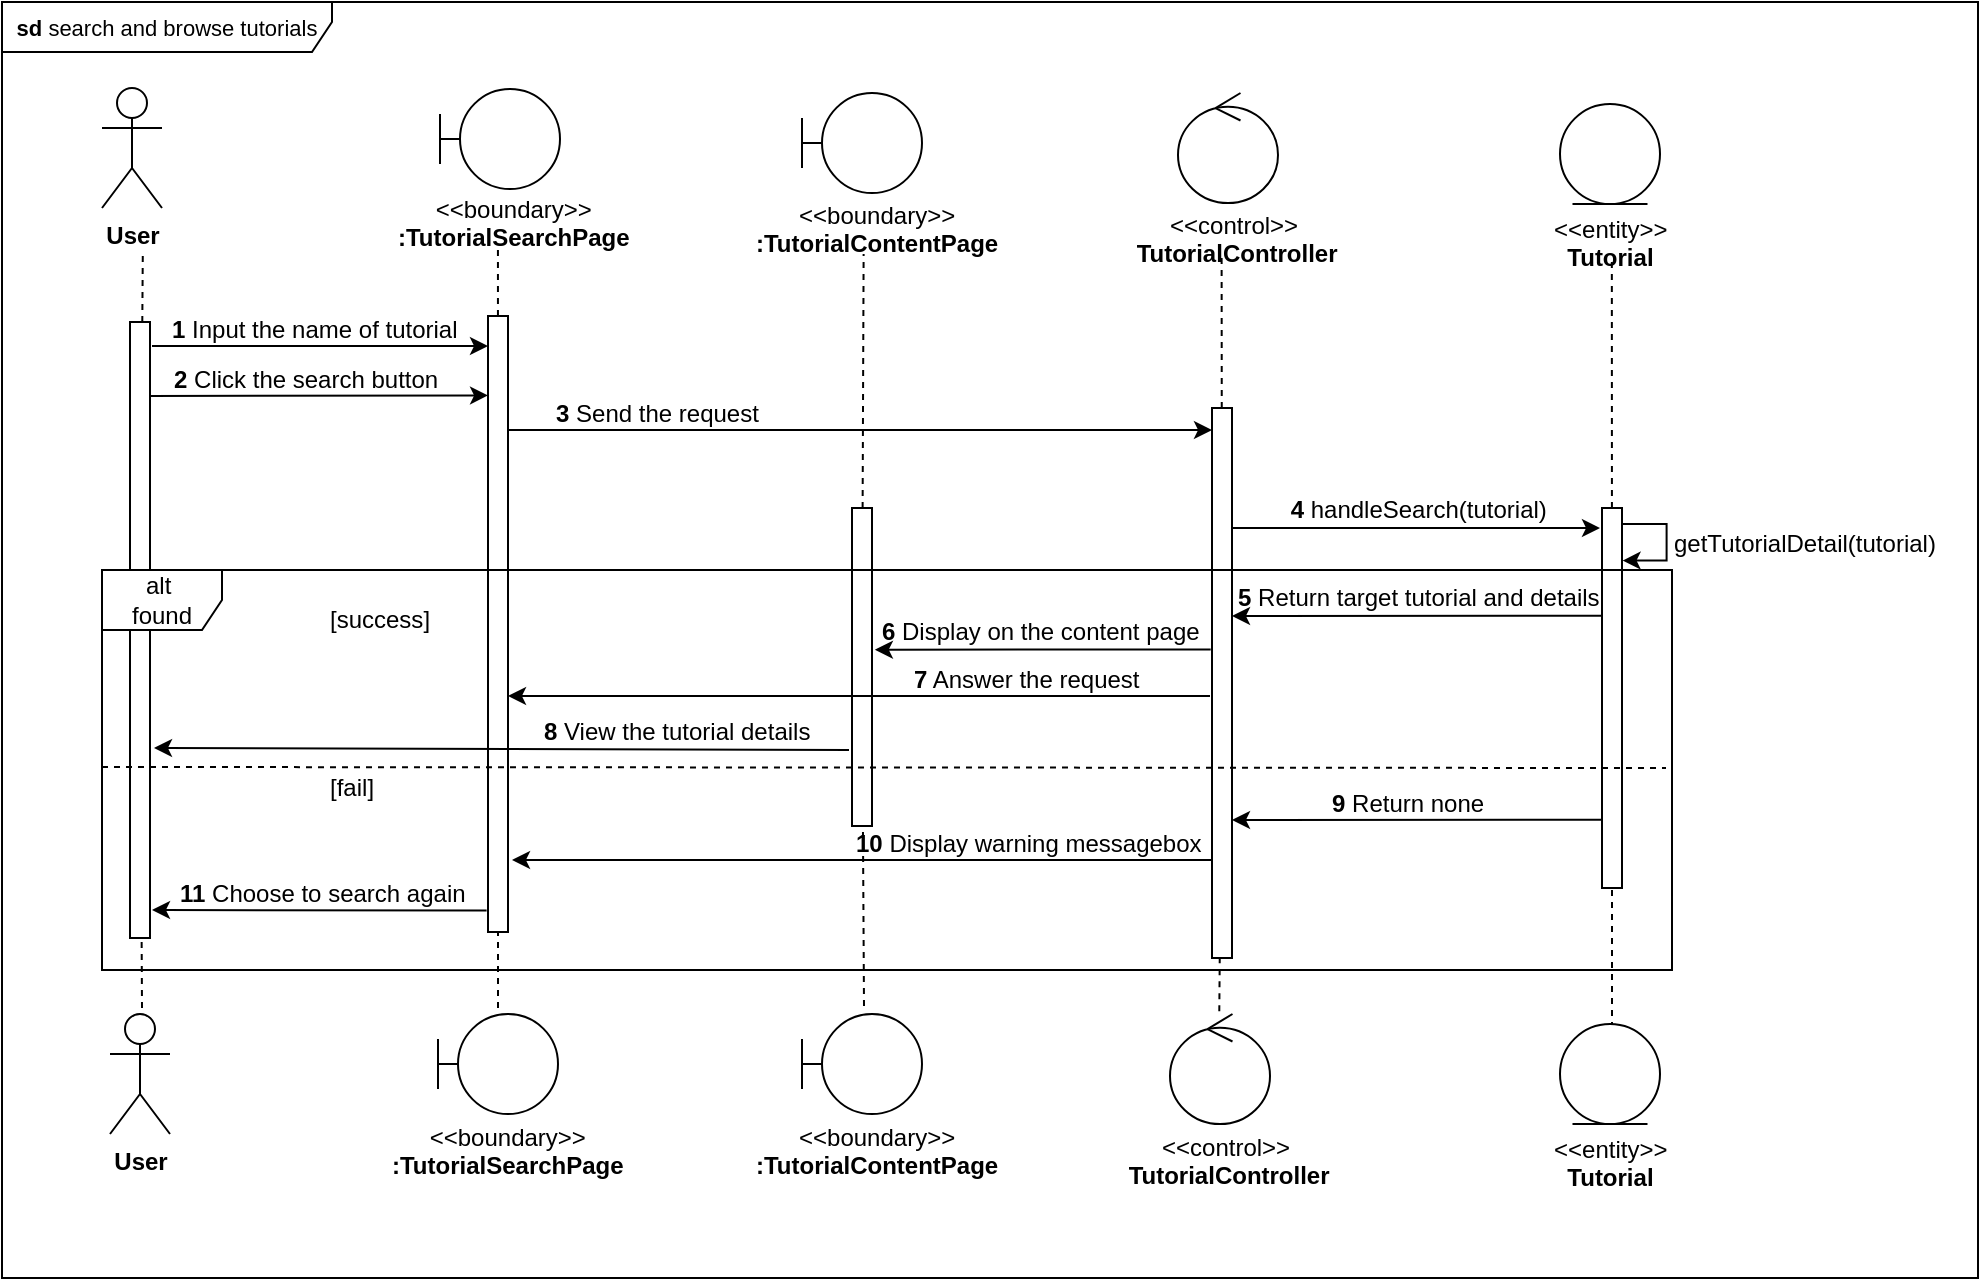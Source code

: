 <mxfile version="25.0.3">
  <diagram name="第 1 页" id="SrgAJuHEahrlhru4eZiy">
    <mxGraphModel dx="1300" dy="845" grid="0" gridSize="10" guides="1" tooltips="1" connect="1" arrows="1" fold="1" page="0" pageScale="1" pageWidth="827" pageHeight="1169" math="0" shadow="0">
      <root>
        <mxCell id="0" />
        <mxCell id="1" parent="0" />
        <mxCell id="HCor_tWoftVKdJVNrzuV-1" value="" style="rounded=0;whiteSpace=wrap;html=1;" parent="1" vertex="1">
          <mxGeometry x="102" y="227" width="10" height="308" as="geometry" />
        </mxCell>
        <mxCell id="6UimBVl1wcWVGYY56-qu-1" value="&lt;b&gt;User&lt;/b&gt;" style="shape=umlActor;verticalLabelPosition=bottom;verticalAlign=top;html=1;" parent="1" vertex="1">
          <mxGeometry x="88" y="110" width="30" height="60" as="geometry" />
        </mxCell>
        <mxCell id="6UimBVl1wcWVGYY56-qu-3" value="" style="shape=umlBoundary;whiteSpace=wrap;html=1;" parent="1" vertex="1">
          <mxGeometry x="257" y="110.5" width="60" height="50" as="geometry" />
        </mxCell>
        <mxCell id="6UimBVl1wcWVGYY56-qu-4" value="&lt;div style=&quot;text-align: center;&quot;&gt;&lt;span style=&quot;font-weight: normal;&quot;&gt;&amp;lt;&amp;lt;boundary&amp;gt;&amp;gt;&lt;/span&gt;&lt;/div&gt;&lt;span style=&quot;color: rgb(0, 0, 0); font-family: Helvetica; font-style: normal; font-variant-ligatures: normal; font-variant-caps: normal; letter-spacing: normal; orphans: 2; text-align: center; text-indent: 0px; text-transform: none; widows: 2; word-spacing: 0px; -webkit-text-stroke-width: 0px; white-space: normal; text-decoration-thickness: initial; text-decoration-style: initial; text-decoration-color: initial; float: none; font-size: 12px; display: inline !important;&quot;&gt;&lt;font style=&quot;font-size: 12px;&quot;&gt;:TutorialSearchPage&lt;/font&gt;&lt;/span&gt;" style="text;whiteSpace=wrap;html=1;fontStyle=1;fontSize=12;" parent="1" vertex="1">
          <mxGeometry x="231" y="621" width="110" height="20" as="geometry" />
        </mxCell>
        <mxCell id="6UimBVl1wcWVGYY56-qu-5" value="&lt;div&gt;&lt;span style=&quot;color: rgb(0, 0, 0); font-family: Helvetica; font-style: normal; font-variant-ligatures: normal; font-variant-caps: normal; letter-spacing: normal; orphans: 2; text-align: center; text-indent: 0px; text-transform: none; widows: 2; word-spacing: 0px; -webkit-text-stroke-width: 0px; white-space: normal; text-decoration-thickness: initial; text-decoration-style: initial; text-decoration-color: initial; float: none; font-size: 12px; display: inline !important; font-weight: normal;&quot;&gt;&lt;font style=&quot;font-size: 12px;&quot;&gt;&amp;nbsp; &amp;nbsp; &amp;nbsp; &amp;lt;&amp;lt;control&amp;gt;&amp;gt;&lt;/font&gt;&lt;/span&gt;&lt;/div&gt;&lt;span style=&quot;color: rgb(0, 0, 0); font-family: Helvetica; font-style: normal; font-variant-ligatures: normal; font-variant-caps: normal; letter-spacing: normal; orphans: 2; text-align: center; text-indent: 0px; text-transform: none; widows: 2; word-spacing: 0px; -webkit-text-stroke-width: 0px; white-space: normal; text-decoration-thickness: initial; text-decoration-style: initial; text-decoration-color: initial; float: none; font-size: 12px; display: inline !important;&quot;&gt;&lt;font style=&quot;font-size: 12px;&quot;&gt;&amp;nbsp;TutorialController&lt;/font&gt;&lt;/span&gt;" style="text;whiteSpace=wrap;html=1;fontStyle=1;fontSize=12;" parent="1" vertex="1">
          <mxGeometry x="600" y="165" width="110" height="20" as="geometry" />
        </mxCell>
        <mxCell id="6UimBVl1wcWVGYY56-qu-6" value="" style="ellipse;shape=umlControl;whiteSpace=wrap;html=1;" parent="1" vertex="1">
          <mxGeometry x="626" y="112.5" width="50" height="55" as="geometry" />
        </mxCell>
        <mxCell id="6UimBVl1wcWVGYY56-qu-7" value="" style="shape=umlBoundary;whiteSpace=wrap;html=1;" parent="1" vertex="1">
          <mxGeometry x="438" y="112.5" width="60" height="50" as="geometry" />
        </mxCell>
        <mxCell id="6UimBVl1wcWVGYY56-qu-8" value="&lt;div style=&quot;text-align: center;&quot;&gt;&lt;span style=&quot;font-weight: normal;&quot;&gt;&amp;lt;&amp;lt;boundary&amp;gt;&amp;gt;&lt;/span&gt;&lt;/div&gt;&lt;b style=&quot;text-align: center;&quot;&gt;:TutorialContentPage&lt;/b&gt;" style="text;whiteSpace=wrap;html=1;fontStyle=1;fontSize=12;" parent="1" vertex="1">
          <mxGeometry x="413" y="160" width="110" height="20" as="geometry" />
        </mxCell>
        <mxCell id="6UimBVl1wcWVGYY56-qu-11" value="" style="ellipse;shape=umlEntity;whiteSpace=wrap;html=1;" parent="1" vertex="1">
          <mxGeometry x="817" y="118" width="50" height="50" as="geometry" />
        </mxCell>
        <mxCell id="6UimBVl1wcWVGYY56-qu-12" value="&lt;div style=&quot;text-align: center;&quot;&gt;&lt;span style=&quot;font-weight: normal;&quot;&gt;&amp;lt;&amp;lt;entity&amp;gt;&amp;gt;&lt;/span&gt;&lt;/div&gt;&lt;span style=&quot;color: rgb(0, 0, 0); font-family: Helvetica; font-style: normal; font-variant-ligatures: normal; font-variant-caps: normal; letter-spacing: normal; orphans: 2; text-align: center; text-indent: 0px; text-transform: none; widows: 2; word-spacing: 0px; -webkit-text-stroke-width: 0px; white-space: normal; text-decoration-thickness: initial; text-decoration-style: initial; text-decoration-color: initial; float: none; font-size: 12px; display: inline !important;&quot;&gt;&lt;font style=&quot;font-size: 12px;&quot;&gt;&amp;nbsp; Tutorial&lt;/font&gt;&lt;/span&gt;" style="text;whiteSpace=wrap;html=1;fontStyle=1;fontSize=12;" parent="1" vertex="1">
          <mxGeometry x="812" y="167" width="117" height="20" as="geometry" />
        </mxCell>
        <mxCell id="6UimBVl1wcWVGYY56-qu-13" value="" style="endArrow=none;dashed=1;html=1;rounded=0;" parent="1" source="HCor_tWoftVKdJVNrzuV-1" edge="1">
          <mxGeometry width="50" height="50" relative="1" as="geometry">
            <mxPoint x="108" y="570" as="sourcePoint" />
            <mxPoint x="108.4" y="192.5" as="targetPoint" />
          </mxGeometry>
        </mxCell>
        <mxCell id="6UimBVl1wcWVGYY56-qu-14" value="" style="endArrow=none;dashed=1;html=1;rounded=0;" parent="1" source="6UimBVl1wcWVGYY56-qu-18" edge="1">
          <mxGeometry width="50" height="50" relative="1" as="geometry">
            <mxPoint x="285.57" y="1047.5" as="sourcePoint" />
            <mxPoint x="285.97" y="190" as="targetPoint" />
          </mxGeometry>
        </mxCell>
        <mxCell id="6UimBVl1wcWVGYY56-qu-15" value="" style="endArrow=classic;html=1;rounded=0;entryX=0.003;entryY=0.129;entryDx=0;entryDy=0;entryPerimeter=0;" parent="1" target="6UimBVl1wcWVGYY56-qu-18" edge="1">
          <mxGeometry width="50" height="50" relative="1" as="geometry">
            <mxPoint x="112" y="264" as="sourcePoint" />
            <mxPoint x="286" y="264" as="targetPoint" />
          </mxGeometry>
        </mxCell>
        <mxCell id="6UimBVl1wcWVGYY56-qu-16" value="&lt;div style=&quot;text-align: center;&quot;&gt;2&lt;span style=&quot;font-weight: 400;&quot;&gt; Click the search button&lt;/span&gt;&lt;/div&gt;" style="text;whiteSpace=wrap;html=1;fontStyle=1;fontSize=12;" parent="1" vertex="1">
          <mxGeometry x="122" y="242" width="150" height="20" as="geometry" />
        </mxCell>
        <mxCell id="6UimBVl1wcWVGYY56-qu-17" value="" style="endArrow=none;dashed=1;html=1;rounded=0;" parent="1" target="6UimBVl1wcWVGYY56-qu-18" edge="1">
          <mxGeometry width="50" height="50" relative="1" as="geometry">
            <mxPoint x="286" y="570" as="sourcePoint" />
            <mxPoint x="285.97" y="190" as="targetPoint" />
          </mxGeometry>
        </mxCell>
        <mxCell id="6UimBVl1wcWVGYY56-qu-18" value="" style="rounded=0;whiteSpace=wrap;html=1;" parent="1" vertex="1">
          <mxGeometry x="281" y="224" width="10" height="308" as="geometry" />
        </mxCell>
        <mxCell id="6UimBVl1wcWVGYY56-qu-19" value="" style="endArrow=none;dashed=1;html=1;rounded=0;" parent="1" source="6UimBVl1wcWVGYY56-qu-93" edge="1">
          <mxGeometry width="50" height="50" relative="1" as="geometry">
            <mxPoint x="469" y="569" as="sourcePoint" />
            <mxPoint x="468.81" y="193" as="targetPoint" />
          </mxGeometry>
        </mxCell>
        <mxCell id="6UimBVl1wcWVGYY56-qu-20" value="" style="endArrow=none;dashed=1;html=1;rounded=0;" parent="1" source="6UimBVl1wcWVGYY56-qu-26" edge="1">
          <mxGeometry width="50" height="50" relative="1" as="geometry">
            <mxPoint x="647.41" y="1051.5" as="sourcePoint" />
            <mxPoint x="647.81" y="194" as="targetPoint" />
          </mxGeometry>
        </mxCell>
        <mxCell id="6UimBVl1wcWVGYY56-qu-21" value="" style="endArrow=classic;html=1;rounded=0;" parent="1" edge="1">
          <mxGeometry width="50" height="50" relative="1" as="geometry">
            <mxPoint x="291" y="281" as="sourcePoint" />
            <mxPoint x="643" y="281" as="targetPoint" />
          </mxGeometry>
        </mxCell>
        <mxCell id="6UimBVl1wcWVGYY56-qu-22" value="&lt;div style=&quot;text-align: center;&quot;&gt;3&lt;span style=&quot;font-weight: 400;&quot;&gt; Send the request&lt;/span&gt;&lt;/div&gt;" style="text;whiteSpace=wrap;html=1;fontStyle=1;fontSize=12;" parent="1" vertex="1">
          <mxGeometry x="313" y="259" width="150" height="20" as="geometry" />
        </mxCell>
        <mxCell id="6UimBVl1wcWVGYY56-qu-25" value="" style="endArrow=none;dashed=1;html=1;rounded=0;exitX=0.493;exitY=-0.026;exitDx=0;exitDy=0;exitPerimeter=0;" parent="1" source="6UimBVl1wcWVGYY56-qu-83" target="6UimBVl1wcWVGYY56-qu-26" edge="1">
          <mxGeometry width="50" height="50" relative="1" as="geometry">
            <mxPoint x="647" y="580" as="sourcePoint" />
            <mxPoint x="647.81" y="194" as="targetPoint" />
          </mxGeometry>
        </mxCell>
        <mxCell id="6UimBVl1wcWVGYY56-qu-26" value="" style="rounded=0;whiteSpace=wrap;html=1;" parent="1" vertex="1">
          <mxGeometry x="643" y="270" width="10" height="275" as="geometry" />
        </mxCell>
        <mxCell id="6UimBVl1wcWVGYY56-qu-35" value="" style="endArrow=none;dashed=1;html=1;rounded=0;" parent="1" source="6UimBVl1wcWVGYY56-qu-40" edge="1">
          <mxGeometry width="50" height="50" relative="1" as="geometry">
            <mxPoint x="842.52" y="1053.5" as="sourcePoint" />
            <mxPoint x="842.92" y="196" as="targetPoint" />
          </mxGeometry>
        </mxCell>
        <mxCell id="6UimBVl1wcWVGYY56-qu-38" value="" style="endArrow=classic;html=1;rounded=0;" parent="1" edge="1">
          <mxGeometry width="50" height="50" relative="1" as="geometry">
            <mxPoint x="653" y="330" as="sourcePoint" />
            <mxPoint x="837" y="330" as="targetPoint" />
          </mxGeometry>
        </mxCell>
        <mxCell id="6UimBVl1wcWVGYY56-qu-39" value="" style="endArrow=none;dashed=1;html=1;rounded=0;" parent="1" target="6UimBVl1wcWVGYY56-qu-40" edge="1">
          <mxGeometry width="50" height="50" relative="1" as="geometry">
            <mxPoint x="843" y="580" as="sourcePoint" />
            <mxPoint x="842.92" y="196" as="targetPoint" />
          </mxGeometry>
        </mxCell>
        <mxCell id="6UimBVl1wcWVGYY56-qu-40" value="" style="rounded=0;whiteSpace=wrap;html=1;" parent="1" vertex="1">
          <mxGeometry x="838" y="320" width="10" height="190" as="geometry" />
        </mxCell>
        <mxCell id="6UimBVl1wcWVGYY56-qu-41" value="&lt;div style=&quot;text-align: center;&quot;&gt;&amp;nbsp;4 &lt;span style=&quot;font-weight: normal;&quot;&gt;handleSearch(tutorial)&lt;/span&gt;&lt;/div&gt;" style="text;whiteSpace=wrap;html=1;fontStyle=1;fontSize=12;" parent="1" vertex="1">
          <mxGeometry x="677" y="307" width="150" height="20" as="geometry" />
        </mxCell>
        <mxCell id="6UimBVl1wcWVGYY56-qu-52" value="" style="endArrow=classic;html=1;rounded=0;exitX=-0.047;exitY=0.437;exitDx=0;exitDy=0;exitPerimeter=0;" parent="1" edge="1">
          <mxGeometry width="50" height="50" relative="1" as="geometry">
            <mxPoint x="837.53" y="373.92" as="sourcePoint" />
            <mxPoint x="653" y="374" as="targetPoint" />
          </mxGeometry>
        </mxCell>
        <mxCell id="6UimBVl1wcWVGYY56-qu-53" value="&lt;div style=&quot;text-align: center;&quot;&gt;5&lt;span style=&quot;font-weight: 400;&quot;&gt; Return target tutorial and details&lt;/span&gt;&lt;/div&gt;" style="text;whiteSpace=wrap;html=1;fontStyle=1;fontSize=12;" parent="1" vertex="1">
          <mxGeometry x="654" y="351" width="184" height="20" as="geometry" />
        </mxCell>
        <mxCell id="6UimBVl1wcWVGYY56-qu-75" value="" style="endArrow=classic;html=1;rounded=0;" parent="1" edge="1">
          <mxGeometry width="50" height="50" relative="1" as="geometry">
            <mxPoint x="113" y="239" as="sourcePoint" />
            <mxPoint x="281" y="239" as="targetPoint" />
          </mxGeometry>
        </mxCell>
        <mxCell id="6UimBVl1wcWVGYY56-qu-76" value="&lt;div style=&quot;text-align: center;&quot;&gt;1&amp;nbsp;&lt;span style=&quot;font-weight: 400;&quot;&gt;Input the name of tutorial&lt;/span&gt;&lt;/div&gt;" style="text;whiteSpace=wrap;html=1;fontStyle=1;fontSize=12;" parent="1" vertex="1">
          <mxGeometry x="121" y="217" width="150" height="20" as="geometry" />
        </mxCell>
        <mxCell id="6UimBVl1wcWVGYY56-qu-77" value="" style="shape=umlBoundary;whiteSpace=wrap;html=1;" parent="1" vertex="1">
          <mxGeometry x="438" y="573" width="60" height="50" as="geometry" />
        </mxCell>
        <mxCell id="6UimBVl1wcWVGYY56-qu-78" value="&lt;div style=&quot;text-align: center;&quot;&gt;&lt;span style=&quot;font-weight: normal;&quot;&gt;&amp;lt;&amp;lt;boundary&amp;gt;&amp;gt;&lt;/span&gt;&lt;/div&gt;&lt;b style=&quot;text-align: center;&quot;&gt;:TutorialContentPage&lt;/b&gt;" style="text;whiteSpace=wrap;html=1;fontStyle=1;fontSize=12;" parent="1" vertex="1">
          <mxGeometry x="413" y="621" width="110" height="20" as="geometry" />
        </mxCell>
        <mxCell id="6UimBVl1wcWVGYY56-qu-79" value="&lt;b&gt;User&lt;/b&gt;" style="shape=umlActor;verticalLabelPosition=bottom;verticalAlign=top;html=1;" parent="1" vertex="1">
          <mxGeometry x="92" y="573" width="30" height="60" as="geometry" />
        </mxCell>
        <mxCell id="6UimBVl1wcWVGYY56-qu-80" value="" style="shape=umlBoundary;whiteSpace=wrap;html=1;" parent="1" vertex="1">
          <mxGeometry x="256" y="573" width="60" height="50" as="geometry" />
        </mxCell>
        <mxCell id="6UimBVl1wcWVGYY56-qu-81" value="&lt;div style=&quot;text-align: center;&quot;&gt;&lt;span style=&quot;font-weight: normal;&quot;&gt;&amp;lt;&amp;lt;boundary&amp;gt;&amp;gt;&lt;/span&gt;&lt;/div&gt;&lt;span style=&quot;color: rgb(0, 0, 0); font-family: Helvetica; font-style: normal; font-variant-ligatures: normal; font-variant-caps: normal; letter-spacing: normal; orphans: 2; text-align: center; text-indent: 0px; text-transform: none; widows: 2; word-spacing: 0px; -webkit-text-stroke-width: 0px; white-space: normal; text-decoration-thickness: initial; text-decoration-style: initial; text-decoration-color: initial; float: none; font-size: 12px; display: inline !important;&quot;&gt;&lt;font style=&quot;font-size: 12px;&quot;&gt;:TutorialSearchPage&lt;/font&gt;&lt;/span&gt;" style="text;whiteSpace=wrap;html=1;fontStyle=1;fontSize=12;" parent="1" vertex="1">
          <mxGeometry x="234" y="157" width="110" height="20" as="geometry" />
        </mxCell>
        <mxCell id="6UimBVl1wcWVGYY56-qu-82" value="&lt;div&gt;&lt;span style=&quot;color: rgb(0, 0, 0); font-family: Helvetica; font-style: normal; font-variant-ligatures: normal; font-variant-caps: normal; letter-spacing: normal; orphans: 2; text-align: center; text-indent: 0px; text-transform: none; widows: 2; word-spacing: 0px; -webkit-text-stroke-width: 0px; white-space: normal; text-decoration-thickness: initial; text-decoration-style: initial; text-decoration-color: initial; float: none; font-size: 12px; display: inline !important; font-weight: normal;&quot;&gt;&lt;font style=&quot;font-size: 12px;&quot;&gt;&amp;nbsp; &amp;nbsp; &amp;nbsp; &amp;lt;&amp;lt;control&amp;gt;&amp;gt;&lt;/font&gt;&lt;/span&gt;&lt;/div&gt;&lt;span style=&quot;color: rgb(0, 0, 0); font-family: Helvetica; font-style: normal; font-variant-ligatures: normal; font-variant-caps: normal; letter-spacing: normal; orphans: 2; text-align: center; text-indent: 0px; text-transform: none; widows: 2; word-spacing: 0px; -webkit-text-stroke-width: 0px; white-space: normal; text-decoration-thickness: initial; text-decoration-style: initial; text-decoration-color: initial; float: none; font-size: 12px; display: inline !important;&quot;&gt;&lt;font style=&quot;font-size: 12px;&quot;&gt;&amp;nbsp;TutorialController&lt;/font&gt;&lt;/span&gt;" style="text;whiteSpace=wrap;html=1;fontStyle=1;fontSize=12;" parent="1" vertex="1">
          <mxGeometry x="596" y="625.5" width="110" height="20" as="geometry" />
        </mxCell>
        <mxCell id="6UimBVl1wcWVGYY56-qu-83" value="" style="ellipse;shape=umlControl;whiteSpace=wrap;html=1;" parent="1" vertex="1">
          <mxGeometry x="622" y="573" width="50" height="55" as="geometry" />
        </mxCell>
        <mxCell id="6UimBVl1wcWVGYY56-qu-86" value="" style="ellipse;shape=umlEntity;whiteSpace=wrap;html=1;" parent="1" vertex="1">
          <mxGeometry x="817" y="578" width="50" height="50" as="geometry" />
        </mxCell>
        <mxCell id="6UimBVl1wcWVGYY56-qu-87" value="&lt;div style=&quot;text-align: center;&quot;&gt;&lt;span style=&quot;font-weight: normal;&quot;&gt;&amp;lt;&amp;lt;entity&amp;gt;&amp;gt;&lt;/span&gt;&lt;/div&gt;&lt;span style=&quot;color: rgb(0, 0, 0); font-family: Helvetica; font-style: normal; font-variant-ligatures: normal; font-variant-caps: normal; letter-spacing: normal; orphans: 2; text-align: center; text-indent: 0px; text-transform: none; widows: 2; word-spacing: 0px; -webkit-text-stroke-width: 0px; white-space: normal; text-decoration-thickness: initial; text-decoration-style: initial; text-decoration-color: initial; float: none; font-size: 12px; display: inline !important;&quot;&gt;&lt;font style=&quot;font-size: 12px;&quot;&gt;&amp;nbsp; Tutorial&lt;/font&gt;&lt;/span&gt;" style="text;whiteSpace=wrap;html=1;fontStyle=1;fontSize=12;" parent="1" vertex="1">
          <mxGeometry x="812" y="627" width="117" height="20" as="geometry" />
        </mxCell>
        <mxCell id="6UimBVl1wcWVGYY56-qu-89" value="" style="endArrow=classic;html=1;rounded=0;exitX=-0.065;exitY=0.439;exitDx=0;exitDy=0;exitPerimeter=0;entryX=-0.009;entryY=1.146;entryDx=0;entryDy=0;entryPerimeter=0;" parent="1" source="6UimBVl1wcWVGYY56-qu-26" target="6UimBVl1wcWVGYY56-qu-90" edge="1">
          <mxGeometry width="50" height="50" relative="1" as="geometry">
            <mxPoint x="653" y="390.83" as="sourcePoint" />
            <mxPoint x="473" y="391" as="targetPoint" />
          </mxGeometry>
        </mxCell>
        <mxCell id="6UimBVl1wcWVGYY56-qu-90" value="&lt;div style=&quot;text-align: center;&quot;&gt;6 &lt;span style=&quot;font-weight: normal;&quot;&gt;Display on the content page&lt;/span&gt;&lt;/div&gt;" style="text;whiteSpace=wrap;html=1;fontStyle=1;fontSize=12;" parent="1" vertex="1">
          <mxGeometry x="476" y="367.91" width="173.47" height="20" as="geometry" />
        </mxCell>
        <mxCell id="6UimBVl1wcWVGYY56-qu-91" value="" style="endArrow=classic;html=1;rounded=0;edgeStyle=orthogonalEdgeStyle;" parent="1" edge="1">
          <mxGeometry width="50" height="50" relative="1" as="geometry">
            <mxPoint x="848" y="328.01" as="sourcePoint" />
            <mxPoint x="848.29" y="346.28" as="targetPoint" />
            <Array as="points">
              <mxPoint x="870.29" y="328.28" />
              <mxPoint x="870.29" y="346.28" />
            </Array>
          </mxGeometry>
        </mxCell>
        <mxCell id="6UimBVl1wcWVGYY56-qu-92" value="&lt;div style=&quot;text-align: center;&quot;&gt;&lt;span style=&quot;font-weight: 400;&quot;&gt;getTutorialDetail(tutorial)&lt;/span&gt;&lt;/div&gt;" style="text;whiteSpace=wrap;html=1;fontStyle=1;fontSize=12;" parent="1" vertex="1">
          <mxGeometry x="872" y="324" width="150" height="20" as="geometry" />
        </mxCell>
        <mxCell id="6UimBVl1wcWVGYY56-qu-94" value="" style="endArrow=none;dashed=1;html=1;rounded=0;" parent="1" target="6UimBVl1wcWVGYY56-qu-93" edge="1">
          <mxGeometry width="50" height="50" relative="1" as="geometry">
            <mxPoint x="469" y="569" as="sourcePoint" />
            <mxPoint x="468.81" y="193" as="targetPoint" />
          </mxGeometry>
        </mxCell>
        <mxCell id="6UimBVl1wcWVGYY56-qu-93" value="" style="rounded=0;whiteSpace=wrap;html=1;" parent="1" vertex="1">
          <mxGeometry x="463" y="320" width="10" height="159" as="geometry" />
        </mxCell>
        <mxCell id="6UimBVl1wcWVGYY56-qu-96" value="" style="endArrow=classic;html=1;rounded=0;" parent="1" edge="1">
          <mxGeometry width="50" height="50" relative="1" as="geometry">
            <mxPoint x="642" y="414" as="sourcePoint" />
            <mxPoint x="291" y="414" as="targetPoint" />
          </mxGeometry>
        </mxCell>
        <mxCell id="6UimBVl1wcWVGYY56-qu-97" value="&lt;div style=&quot;text-align: center;&quot;&gt;7&lt;span style=&quot;font-weight: normal;&quot;&gt; Answer the request&lt;/span&gt;&lt;/div&gt;" style="text;whiteSpace=wrap;html=1;fontStyle=1;fontSize=12;" parent="1" vertex="1">
          <mxGeometry x="491.57" y="392" width="173.47" height="20" as="geometry" />
        </mxCell>
        <mxCell id="6UimBVl1wcWVGYY56-qu-99" value="" style="endArrow=classic;html=1;rounded=0;" parent="1" edge="1">
          <mxGeometry width="50" height="50" relative="1" as="geometry">
            <mxPoint x="461.5" y="441" as="sourcePoint" />
            <mxPoint x="114" y="440" as="targetPoint" />
          </mxGeometry>
        </mxCell>
        <mxCell id="6UimBVl1wcWVGYY56-qu-100" value="&lt;div style=&quot;text-align: center;&quot;&gt;8 &lt;span style=&quot;font-weight: normal;&quot;&gt;View the tutorial details&lt;/span&gt;&lt;/div&gt;" style="text;whiteSpace=wrap;html=1;fontStyle=1;fontSize=12;" parent="1" vertex="1">
          <mxGeometry x="307" y="418" width="173.47" height="20" as="geometry" />
        </mxCell>
        <mxCell id="6UimBVl1wcWVGYY56-qu-103" value="" style="endArrow=classic;html=1;rounded=0;exitX=-0.047;exitY=0.437;exitDx=0;exitDy=0;exitPerimeter=0;" parent="1" edge="1">
          <mxGeometry width="50" height="50" relative="1" as="geometry">
            <mxPoint x="837.53" y="475.92" as="sourcePoint" />
            <mxPoint x="653" y="476" as="targetPoint" />
          </mxGeometry>
        </mxCell>
        <mxCell id="6UimBVl1wcWVGYY56-qu-104" value="&lt;div style=&quot;text-align: center;&quot;&gt;9&lt;span style=&quot;font-weight: 400;&quot;&gt; Return none&lt;/span&gt;&lt;/div&gt;" style="text;whiteSpace=wrap;html=1;fontStyle=1;fontSize=12;" parent="1" vertex="1">
          <mxGeometry x="701" y="454" width="184" height="20" as="geometry" />
        </mxCell>
        <mxCell id="6UimBVl1wcWVGYY56-qu-105" value="" style="endArrow=classic;html=1;rounded=0;exitX=-0.047;exitY=0.437;exitDx=0;exitDy=0;exitPerimeter=0;" parent="1" edge="1">
          <mxGeometry width="50" height="50" relative="1" as="geometry">
            <mxPoint x="643" y="496.0" as="sourcePoint" />
            <mxPoint x="293" y="496" as="targetPoint" />
          </mxGeometry>
        </mxCell>
        <mxCell id="6UimBVl1wcWVGYY56-qu-106" value="&lt;div style=&quot;text-align: center;&quot;&gt;10 &lt;span style=&quot;font-weight: normal;&quot;&gt;Display warning messagebox&lt;/span&gt;&lt;/div&gt;" style="text;whiteSpace=wrap;html=1;fontStyle=1;fontSize=12;" parent="1" vertex="1">
          <mxGeometry x="462.69" y="474" width="209.31" height="20" as="geometry" />
        </mxCell>
        <mxCell id="6UimBVl1wcWVGYY56-qu-108" value="" style="endArrow=classic;html=1;rounded=0;exitX=-0.07;exitY=0.965;exitDx=0;exitDy=0;exitPerimeter=0;" parent="1" source="6UimBVl1wcWVGYY56-qu-18" edge="1">
          <mxGeometry width="50" height="50" relative="1" as="geometry">
            <mxPoint x="280" y="521" as="sourcePoint" />
            <mxPoint x="113" y="521" as="targetPoint" />
          </mxGeometry>
        </mxCell>
        <mxCell id="6UimBVl1wcWVGYY56-qu-109" value="&lt;div style=&quot;text-align: center;&quot;&gt;11&amp;nbsp;&lt;span style=&quot;background-color: initial; text-align: left; font-weight: 400;&quot;&gt;Choose to search again&lt;/span&gt;&lt;/div&gt;" style="text;whiteSpace=wrap;html=1;fontStyle=1;fontSize=12;" parent="1" vertex="1">
          <mxGeometry x="125" y="499" width="173.47" height="20" as="geometry" />
        </mxCell>
        <mxCell id="6UimBVl1wcWVGYY56-qu-110" value="alt&amp;nbsp;&lt;div&gt;found&lt;/div&gt;" style="shape=umlFrame;whiteSpace=wrap;html=1;pointerEvents=0;" parent="1" vertex="1">
          <mxGeometry x="88" y="351" width="785" height="200" as="geometry" />
        </mxCell>
        <mxCell id="6UimBVl1wcWVGYY56-qu-114" value="" style="endArrow=none;dashed=1;html=1;rounded=0;exitX=0.002;exitY=0.506;exitDx=0;exitDy=0;exitPerimeter=0;" parent="1" edge="1">
          <mxGeometry width="50" height="50" relative="1" as="geometry">
            <mxPoint x="88" y="449.5" as="sourcePoint" />
            <mxPoint x="870" y="450" as="targetPoint" />
          </mxGeometry>
        </mxCell>
        <mxCell id="6UimBVl1wcWVGYY56-qu-115" value="&lt;div style=&quot;text-align: left;&quot;&gt;&lt;span style=&quot;font-weight: 400;&quot;&gt;[fail&lt;/span&gt;&lt;span style=&quot;font-weight: 400; background-color: initial;&quot;&gt;]&lt;/span&gt;&lt;/div&gt;" style="text;whiteSpace=wrap;html=1;fontStyle=1;fontSize=12;" parent="1" vertex="1">
          <mxGeometry x="200" y="446" width="150" height="20" as="geometry" />
        </mxCell>
        <mxCell id="6UimBVl1wcWVGYY56-qu-116" value="&lt;span style=&quot;font-size: 11px;&quot;&gt;&lt;b&gt;sd &lt;/b&gt;search and browse tutorials&lt;/span&gt;" style="shape=umlFrame;whiteSpace=wrap;html=1;pointerEvents=0;width=165;height=25;" parent="1" vertex="1">
          <mxGeometry x="38" y="67" width="988" height="638" as="geometry" />
        </mxCell>
        <mxCell id="HCor_tWoftVKdJVNrzuV-2" value="" style="endArrow=none;dashed=1;html=1;rounded=0;" parent="1" target="HCor_tWoftVKdJVNrzuV-1" edge="1">
          <mxGeometry width="50" height="50" relative="1" as="geometry">
            <mxPoint x="108" y="570" as="sourcePoint" />
            <mxPoint x="108.4" y="192.5" as="targetPoint" />
          </mxGeometry>
        </mxCell>
        <mxCell id="K7iPgdrjkwxTZnmPwm1H-1" value="&lt;div style=&quot;text-align: left;&quot;&gt;&lt;span style=&quot;font-weight: 400;&quot;&gt;[success&lt;/span&gt;&lt;span style=&quot;font-weight: 400; background-color: initial;&quot;&gt;]&lt;/span&gt;&lt;/div&gt;" style="text;whiteSpace=wrap;html=1;fontStyle=1;fontSize=12;" vertex="1" parent="1">
          <mxGeometry x="200" y="362" width="150" height="20" as="geometry" />
        </mxCell>
      </root>
    </mxGraphModel>
  </diagram>
</mxfile>
